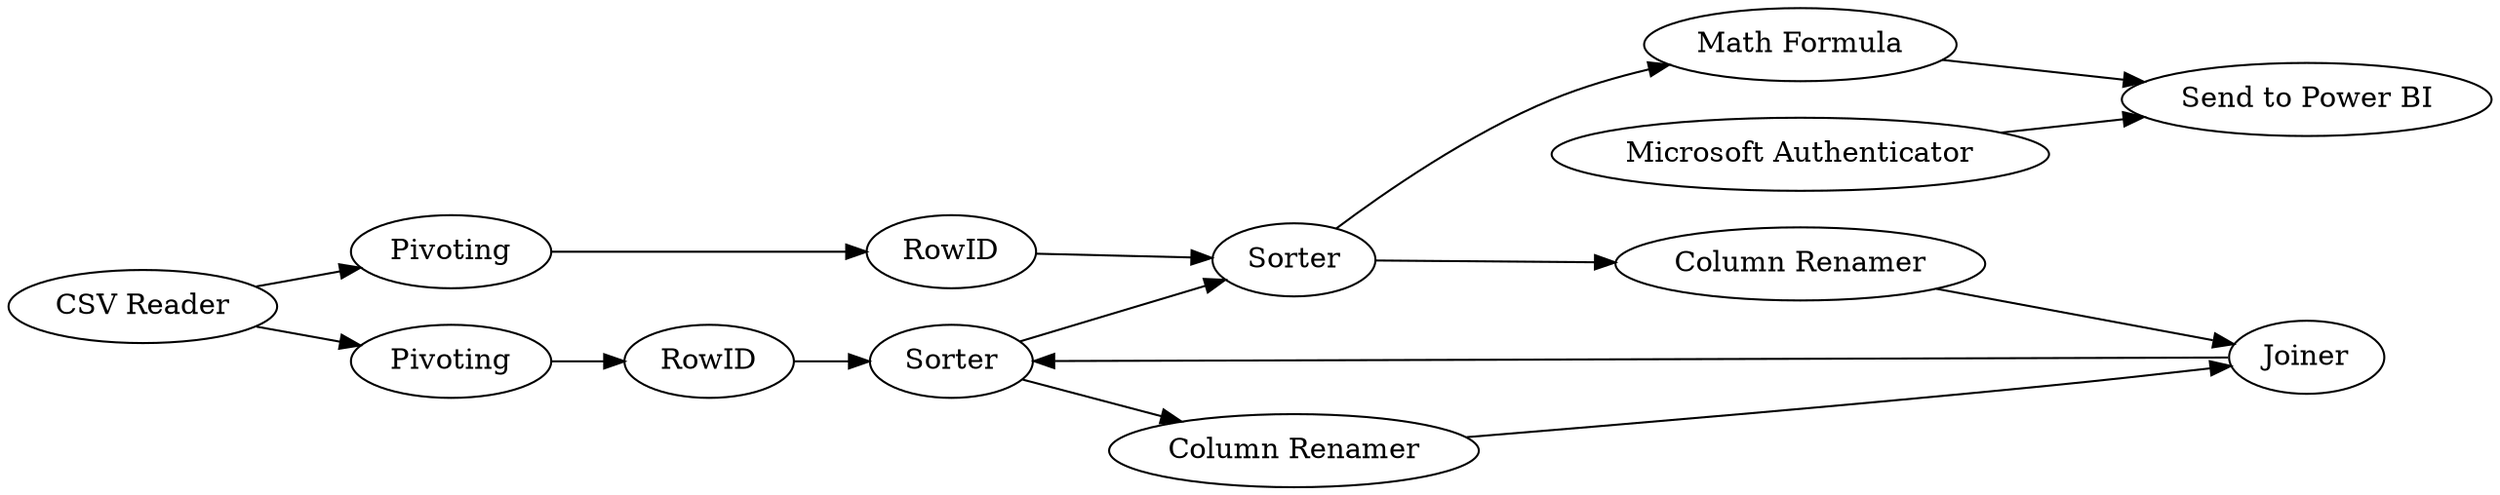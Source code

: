 digraph {
	20 -> 21
	33 -> 19
	16 -> 38
	21 -> 16
	18 -> 36
	41 -> 36
	39 -> 35
	35 -> 16
	19 -> 22
	22 -> 17
	38 -> 35
	17 -> 39
	17 -> 18
	33 -> 20
	16 -> 17
	16 [label=Sorter]
	20 [label=Pivoting]
	35 [label=Joiner]
	22 [label=RowID]
	41 [label="Microsoft Authenticator"]
	36 [label="Send to Power BI"]
	18 [label="Math Formula"]
	21 [label=RowID]
	39 [label="Column Renamer"]
	33 [label="CSV Reader"]
	17 [label=Sorter]
	38 [label="Column Renamer"]
	19 [label=Pivoting]
	rankdir=LR
}

